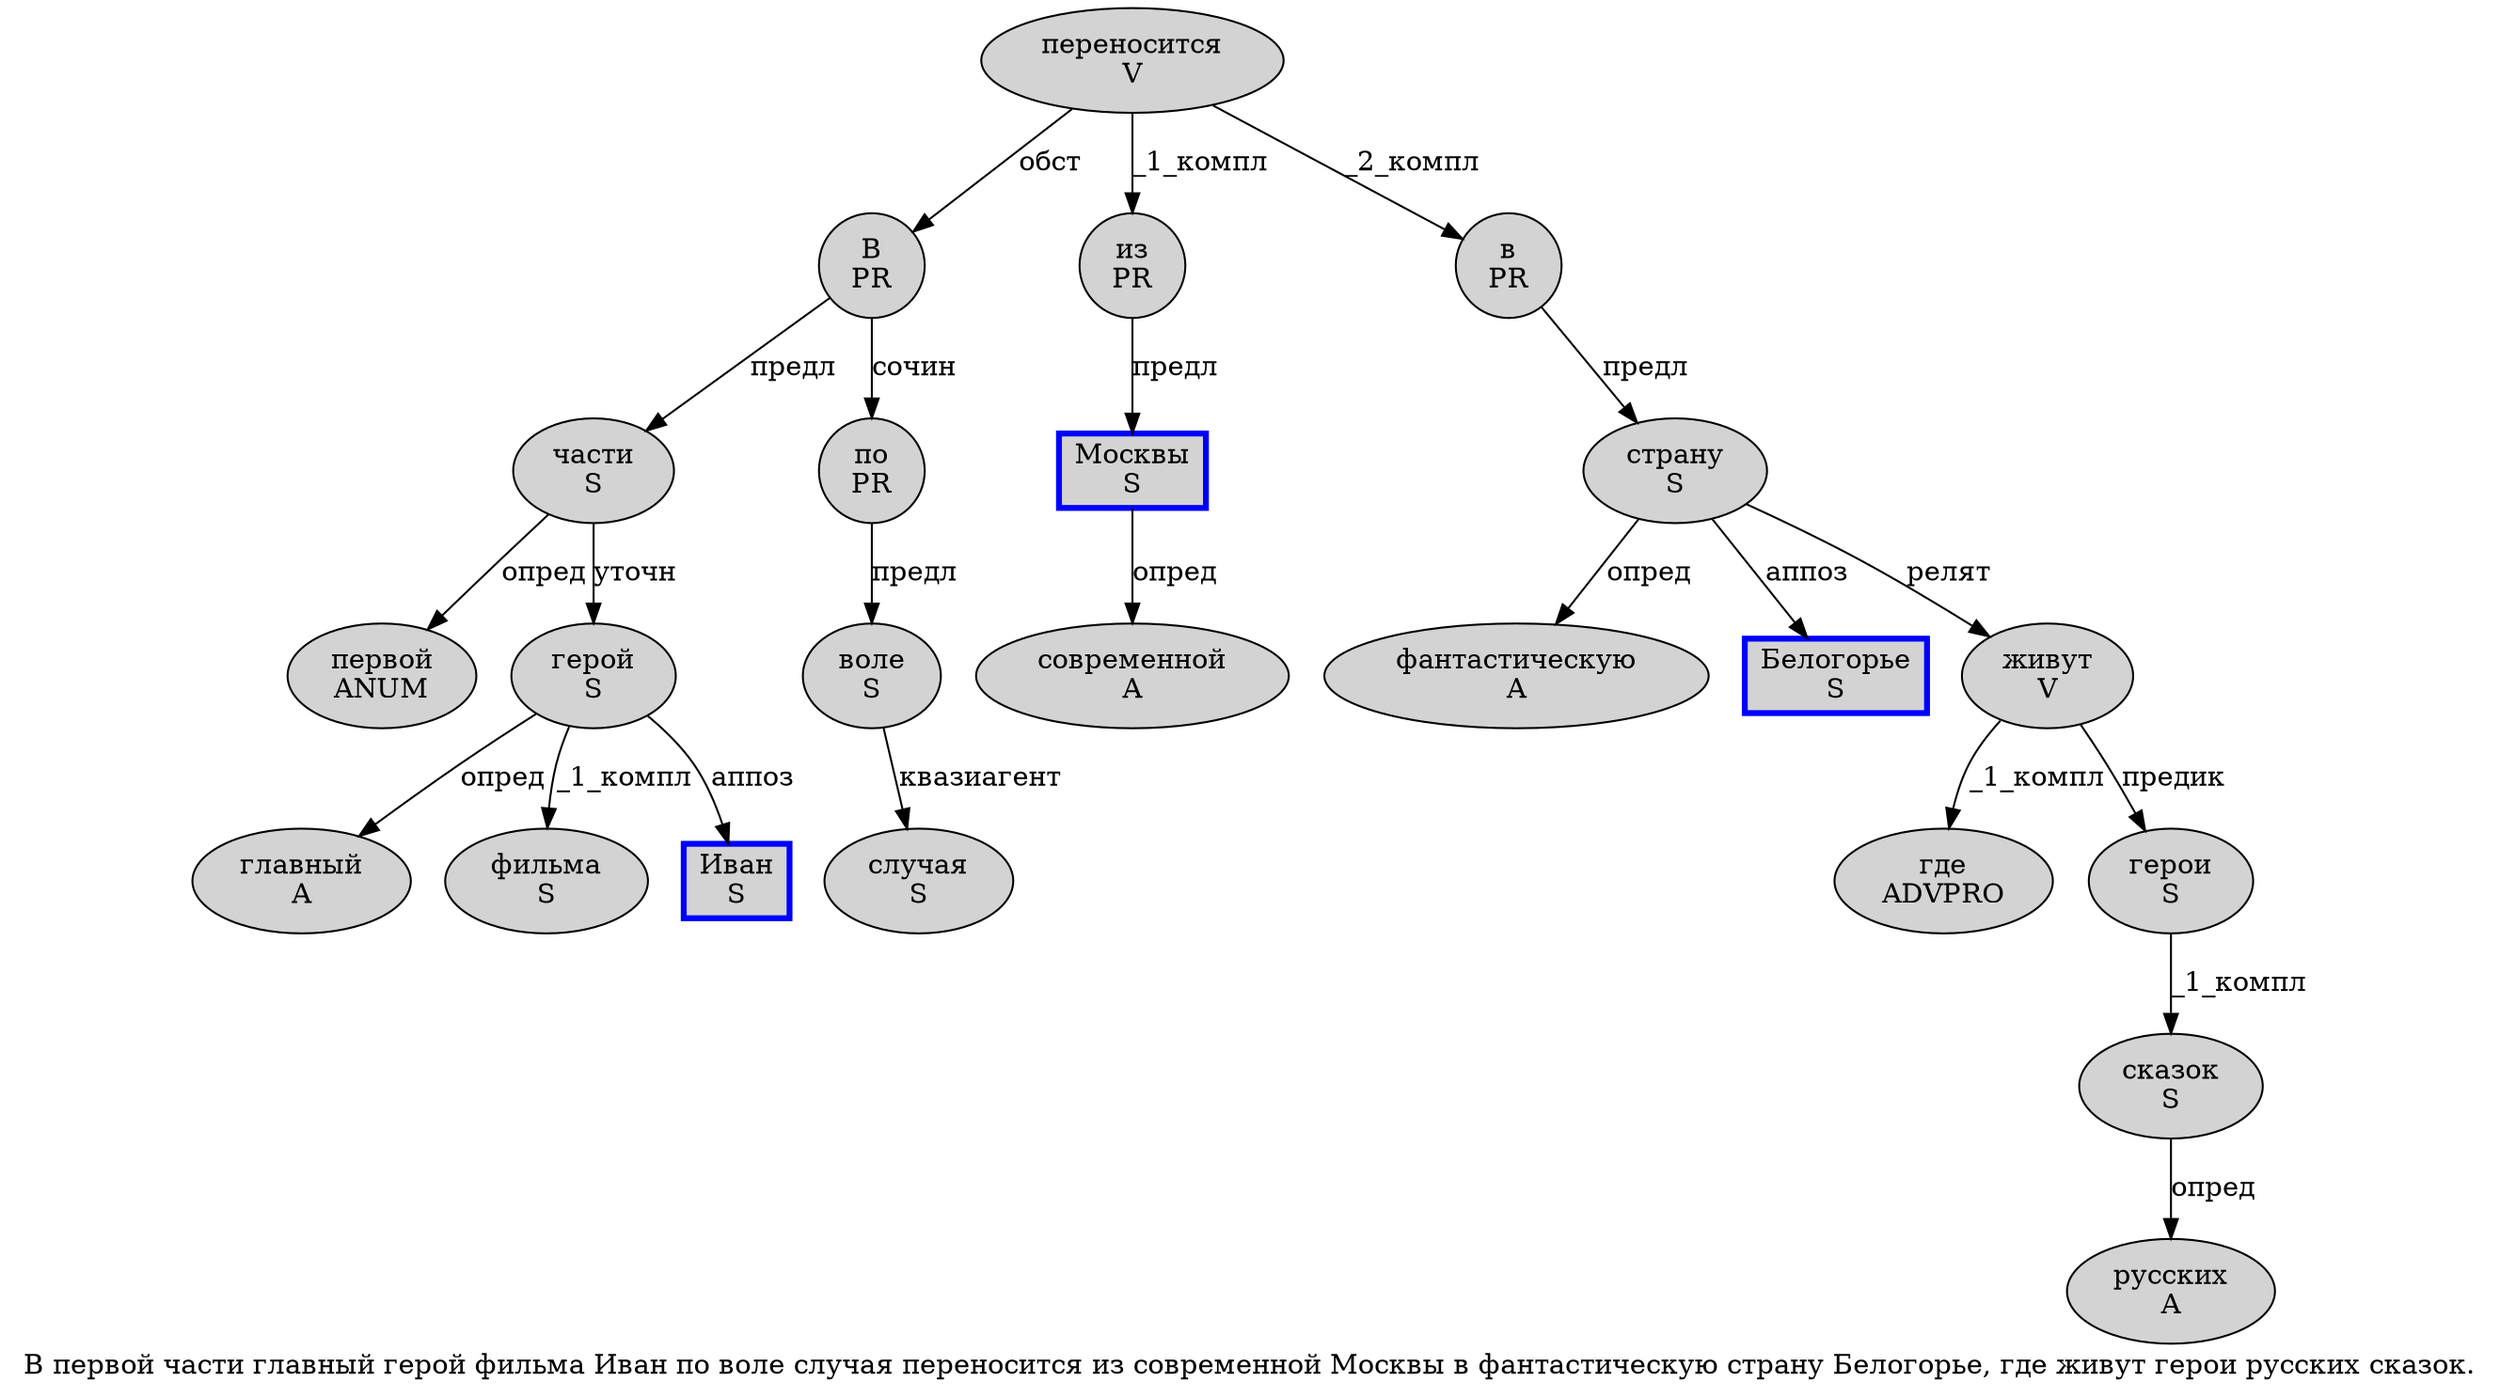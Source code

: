 digraph SENTENCE_487 {
	graph [label="В первой части главный герой фильма Иван по воле случая переносится из современной Москвы в фантастическую страну Белогорье, где живут герои русских сказок."]
	node [style=filled]
		0 [label="В
PR" color="" fillcolor=lightgray penwidth=1 shape=ellipse]
		1 [label="первой
ANUM" color="" fillcolor=lightgray penwidth=1 shape=ellipse]
		2 [label="части
S" color="" fillcolor=lightgray penwidth=1 shape=ellipse]
		3 [label="главный
A" color="" fillcolor=lightgray penwidth=1 shape=ellipse]
		4 [label="герой
S" color="" fillcolor=lightgray penwidth=1 shape=ellipse]
		5 [label="фильма
S" color="" fillcolor=lightgray penwidth=1 shape=ellipse]
		6 [label="Иван
S" color=blue fillcolor=lightgray penwidth=3 shape=box]
		7 [label="по
PR" color="" fillcolor=lightgray penwidth=1 shape=ellipse]
		8 [label="воле
S" color="" fillcolor=lightgray penwidth=1 shape=ellipse]
		9 [label="случая
S" color="" fillcolor=lightgray penwidth=1 shape=ellipse]
		10 [label="переносится
V" color="" fillcolor=lightgray penwidth=1 shape=ellipse]
		11 [label="из
PR" color="" fillcolor=lightgray penwidth=1 shape=ellipse]
		12 [label="современной
A" color="" fillcolor=lightgray penwidth=1 shape=ellipse]
		13 [label="Москвы
S" color=blue fillcolor=lightgray penwidth=3 shape=box]
		14 [label="в
PR" color="" fillcolor=lightgray penwidth=1 shape=ellipse]
		15 [label="фантастическую
A" color="" fillcolor=lightgray penwidth=1 shape=ellipse]
		16 [label="страну
S" color="" fillcolor=lightgray penwidth=1 shape=ellipse]
		17 [label="Белогорье
S" color=blue fillcolor=lightgray penwidth=3 shape=box]
		19 [label="где
ADVPRO" color="" fillcolor=lightgray penwidth=1 shape=ellipse]
		20 [label="живут
V" color="" fillcolor=lightgray penwidth=1 shape=ellipse]
		21 [label="герои
S" color="" fillcolor=lightgray penwidth=1 shape=ellipse]
		22 [label="русских
A" color="" fillcolor=lightgray penwidth=1 shape=ellipse]
		23 [label="сказок
S" color="" fillcolor=lightgray penwidth=1 shape=ellipse]
			21 -> 23 [label="_1_компл"]
			2 -> 1 [label="опред"]
			2 -> 4 [label="уточн"]
			14 -> 16 [label="предл"]
			4 -> 3 [label="опред"]
			4 -> 5 [label="_1_компл"]
			4 -> 6 [label="аппоз"]
			20 -> 19 [label="_1_компл"]
			20 -> 21 [label="предик"]
			0 -> 2 [label="предл"]
			0 -> 7 [label="сочин"]
			23 -> 22 [label="опред"]
			16 -> 15 [label="опред"]
			16 -> 17 [label="аппоз"]
			16 -> 20 [label="релят"]
			11 -> 13 [label="предл"]
			10 -> 0 [label="обст"]
			10 -> 11 [label="_1_компл"]
			10 -> 14 [label="_2_компл"]
			7 -> 8 [label="предл"]
			13 -> 12 [label="опред"]
			8 -> 9 [label="квазиагент"]
}